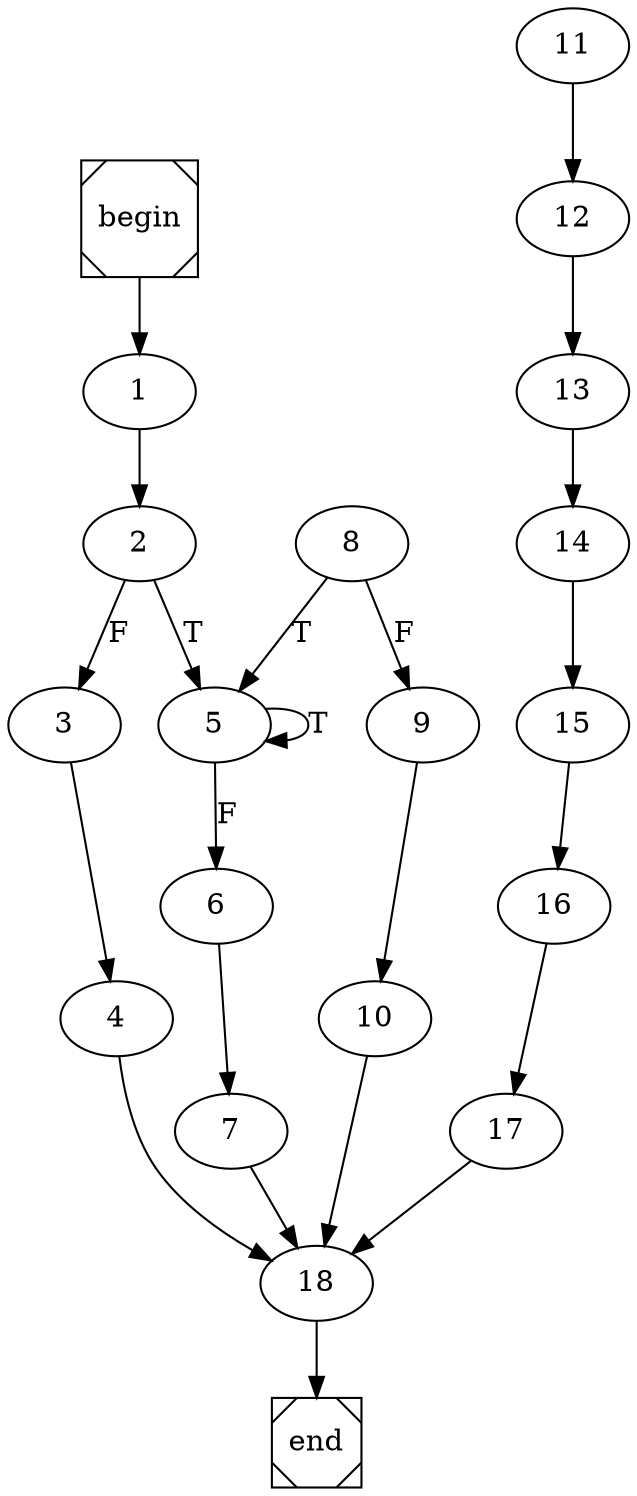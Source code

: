 digraph cfg {
	begin [shape=Msquare];
	end [shape=Msquare];
	begin -> 1;	1 -> 2;	2 -> 5[label=T];	2 -> 3[label=F];	3 -> 4;	4 -> 18;	5 -> 5[label=T];	5 -> 6[label=F];	6 -> 7;	7 -> 18;	8 -> 5[label=T];	8 -> 9[label=F];	9 -> 10;	10 -> 18;	11 -> 12;	12 -> 13;	13 -> 14;	14 -> 15;	15 -> 16;	16 -> 17;	17 -> 18;	18 -> end;}
